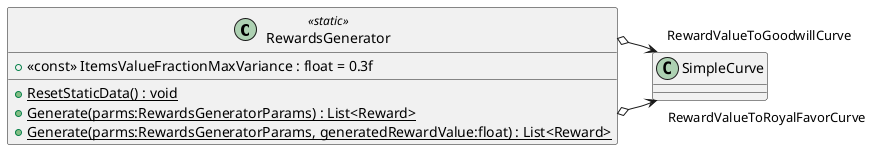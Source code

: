 @startuml
class RewardsGenerator <<static>> {
    + <<const>> ItemsValueFractionMaxVariance : float = 0.3f
    + {static} ResetStaticData() : void
    + {static} Generate(parms:RewardsGeneratorParams) : List<Reward>
    + {static} Generate(parms:RewardsGeneratorParams, generatedRewardValue:float) : List<Reward>
}
RewardsGenerator o-> "RewardValueToRoyalFavorCurve" SimpleCurve
RewardsGenerator o-> "RewardValueToGoodwillCurve" SimpleCurve
@enduml
